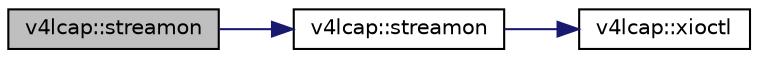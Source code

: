 digraph "v4lcap::streamon"
{
 // INTERACTIVE_SVG=YES
  edge [fontname="Helvetica",fontsize="10",labelfontname="Helvetica",labelfontsize="10"];
  node [fontname="Helvetica",fontsize="10",shape=record];
  rankdir="LR";
  Node466 [label="v4lcap::streamon",height=0.2,width=0.4,color="black", fillcolor="grey75", style="filled", fontcolor="black"];
  Node466 -> Node467 [color="midnightblue",fontsize="10",style="solid",fontname="Helvetica"];
  Node467 [label="v4lcap::streamon",height=0.2,width=0.4,color="black", fillcolor="white", style="filled",URL="$classv4lcap.html#abb1f77b86c0368cd40dab1fb8d4a2565",tooltip="Query stream to initiate. "];
  Node467 -> Node468 [color="midnightblue",fontsize="10",style="solid",fontname="Helvetica"];
  Node468 [label="v4lcap::xioctl",height=0.2,width=0.4,color="black", fillcolor="white", style="filled",URL="$classv4lcap.html#ab5aaa5a8c0df17f5ca57e0b5170232cb"];
}
